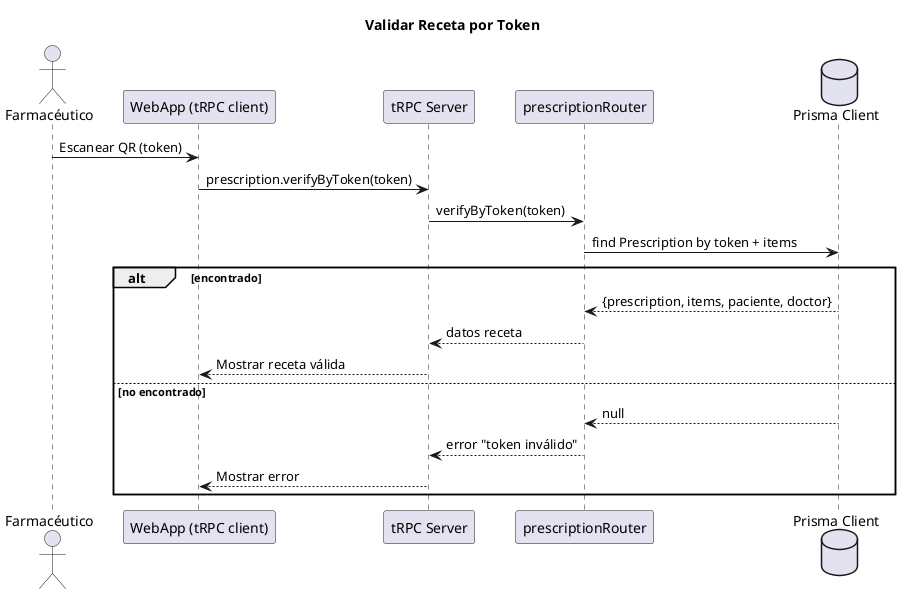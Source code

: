 @startuml SD-Validar-Receta
title Validar Receta por Token

actor "Farmacéutico" as Pharm
participant "WebApp (tRPC client)" as UI
participant "tRPC Server" as TRPC
participant "prescriptionRouter" as Pres
database "Prisma Client" as DB

Pharm -> UI : Escanear QR (token)
UI -> TRPC : prescription.verifyByToken(token)
TRPC -> Pres : verifyByToken(token)
Pres -> DB : find Prescription by token + items
alt encontrado
  DB --> Pres : {prescription, items, paciente, doctor}
  Pres --> TRPC : datos receta
  TRPC --> UI : Mostrar receta válida
else no encontrado
  DB --> Pres : null
  Pres --> TRPC : error "token inválido"
  TRPC --> UI : Mostrar error
end
@enduml
